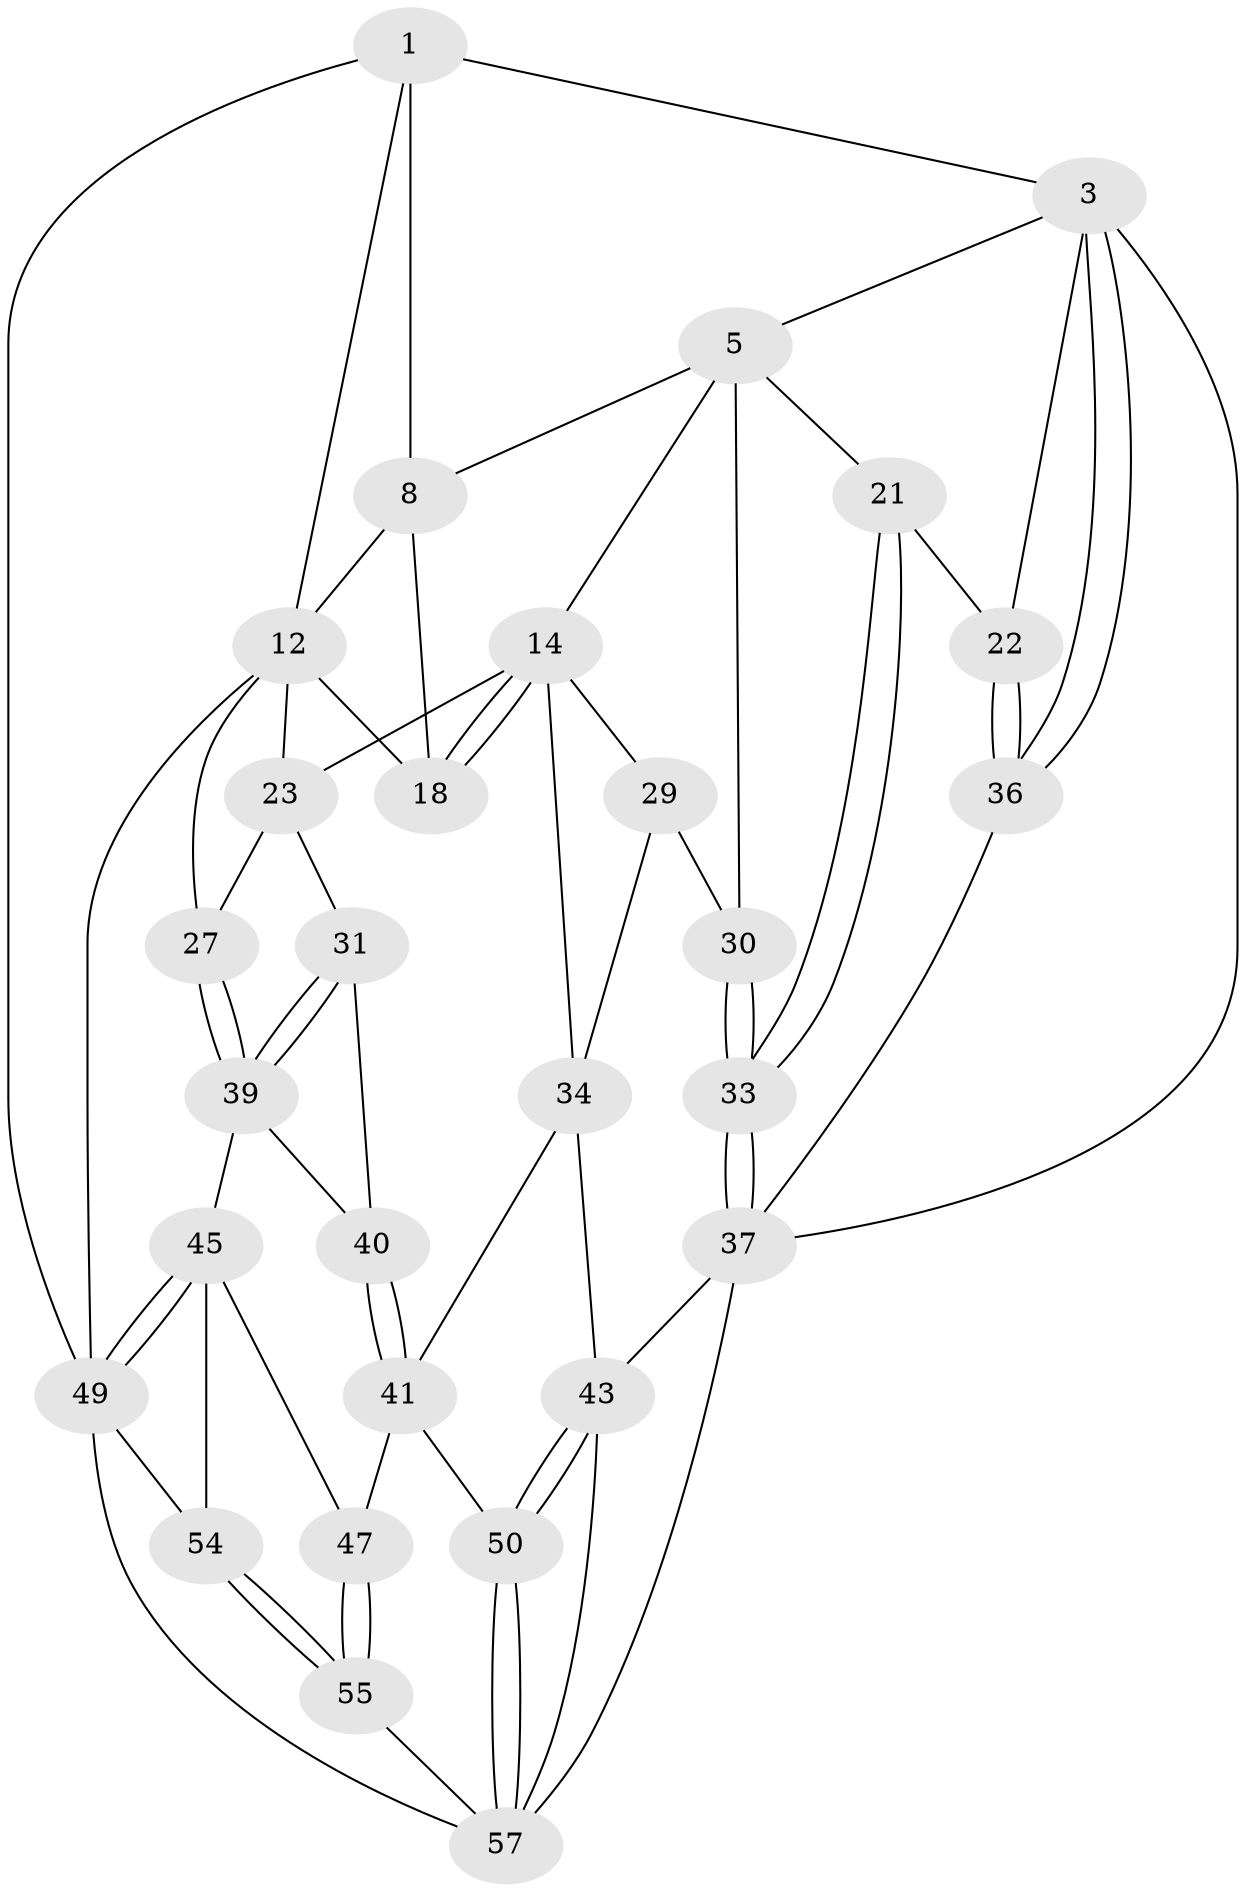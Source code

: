 // original degree distribution, {3: 0.03389830508474576, 6: 0.23728813559322035, 4: 0.288135593220339, 5: 0.4406779661016949}
// Generated by graph-tools (version 1.1) at 2025/17/03/09/25 04:17:11]
// undirected, 29 vertices, 69 edges
graph export_dot {
graph [start="1"]
  node [color=gray90,style=filled];
  1 [pos="+0.7921754982186167+0",super="+2+7"];
  3 [pos="+0+0",super="+4"];
  5 [pos="+0.306030961287605+0",super="+17+6"];
  8 [pos="+0.773006152072832+0.09205087216003086",super="+9+11"];
  12 [pos="+0.9919988937647491+0.2449983265019711",super="+13+19"];
  14 [pos="+0.5355720894630527+0.2691298646964291",super="+15"];
  18 [pos="+0.8018916427590981+0.25514253928265335"];
  21 [pos="+0.09855591257965857+0.3467738729966947"];
  22 [pos="+0+0.3417858969347569"];
  23 [pos="+0.8201878676804732+0.30082269696420316",super="+24+28"];
  27 [pos="+0.9713897766950151+0.5438200529643669"];
  29 [pos="+0.3968391341822178+0.4459966763402278"];
  30 [pos="+0.3019260924886538+0.4502219186590603"];
  31 [pos="+0.7884741089321476+0.48862331833666756",super="+32"];
  33 [pos="+0.18848181574513515+0.556622690419715"];
  34 [pos="+0.5731775592433772+0.598914854784989",super="+35"];
  36 [pos="+0+0.3641528935051492"];
  37 [pos="+0.16238352677254714+0.6343645650761529",super="+38"];
  39 [pos="+0.8566384216034207+0.5403666946791182",super="+42"];
  40 [pos="+0.7362075416011156+0.606191925044876"];
  41 [pos="+0.6362223286985982+0.6280829929399527",super="+48"];
  43 [pos="+0.408579780119575+0.7385188415136303",super="+44"];
  45 [pos="+0.8058651800038497+0.7586225919161801",super="+46"];
  47 [pos="+0.7457727611516997+0.7952760467775168"];
  49 [pos="+1+0.7079450064533889",super="+53"];
  50 [pos="+0.4343428101411838+0.7812998473607439"];
  54 [pos="+1+1"];
  55 [pos="+0.5520208952305609+1",super="+56"];
  57 [pos="+0.44412454639680093+0.8352413181610572",super="+58"];
  1 -- 3;
  1 -- 12;
  1 -- 49;
  1 -- 8 [weight=2];
  3 -- 36;
  3 -- 36;
  3 -- 5;
  3 -- 22;
  3 -- 37;
  5 -- 21;
  5 -- 14 [weight=2];
  5 -- 30;
  5 -- 8;
  8 -- 18;
  8 -- 12;
  12 -- 27;
  12 -- 49;
  12 -- 18;
  12 -- 23;
  14 -- 18;
  14 -- 18;
  14 -- 34;
  14 -- 23;
  14 -- 29;
  21 -- 22;
  21 -- 33;
  21 -- 33;
  22 -- 36;
  22 -- 36;
  23 -- 27;
  23 -- 31 [weight=2];
  27 -- 39;
  27 -- 39;
  29 -- 30;
  29 -- 34;
  30 -- 33;
  30 -- 33;
  31 -- 39;
  31 -- 39;
  31 -- 40;
  33 -- 37;
  33 -- 37;
  34 -- 41;
  34 -- 43;
  36 -- 37;
  37 -- 43 [weight=2];
  37 -- 57;
  39 -- 40;
  39 -- 45;
  40 -- 41;
  40 -- 41;
  41 -- 50;
  41 -- 47;
  43 -- 50;
  43 -- 50;
  43 -- 57;
  45 -- 49;
  45 -- 49;
  45 -- 54;
  45 -- 47;
  47 -- 55;
  47 -- 55;
  49 -- 54;
  49 -- 57;
  50 -- 57;
  50 -- 57;
  54 -- 55;
  54 -- 55;
  55 -- 57 [weight=2];
}

